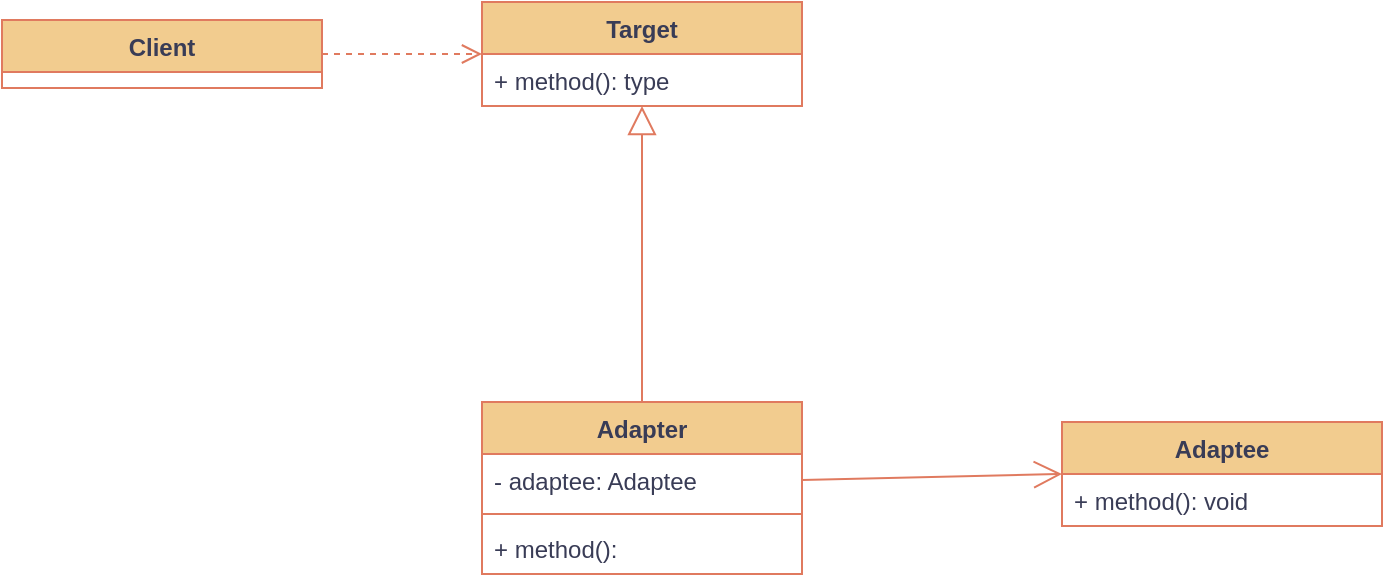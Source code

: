 <mxfile version="24.7.8">
  <diagram name="第 1 页" id="9Z65coRz9aoBy9UZVFLU">
    <mxGraphModel dx="1050" dy="629" grid="1" gridSize="10" guides="1" tooltips="1" connect="1" arrows="1" fold="1" page="1" pageScale="1" pageWidth="827" pageHeight="1169" math="0" shadow="0">
      <root>
        <mxCell id="0" />
        <mxCell id="1" parent="0" />
        <mxCell id="iWB6mLa_JwuCnPxh-lhZ-1" value="Adaptee" style="swimlane;fontStyle=1;align=center;verticalAlign=top;childLayout=stackLayout;horizontal=1;startSize=26;horizontalStack=0;resizeParent=1;resizeParentMax=0;resizeLast=0;collapsible=1;marginBottom=0;whiteSpace=wrap;html=1;direction=east;rounded=0;labelBackgroundColor=none;fillColor=#F2CC8F;strokeColor=#E07A5F;fontColor=#393C56;" parent="1" vertex="1">
          <mxGeometry x="580" y="270" width="160" height="52" as="geometry" />
        </mxCell>
        <mxCell id="iWB6mLa_JwuCnPxh-lhZ-4" value="+ method(&lt;span style=&quot;background-color: initial;&quot;&gt;): void&lt;/span&gt;" style="text;strokeColor=none;fillColor=none;align=left;verticalAlign=top;spacingLeft=4;spacingRight=4;overflow=hidden;rotatable=0;points=[[0,0.5],[1,0.5]];portConstraint=eastwest;whiteSpace=wrap;html=1;rounded=0;labelBackgroundColor=none;fontColor=#393C56;" parent="iWB6mLa_JwuCnPxh-lhZ-1" vertex="1">
          <mxGeometry y="26" width="160" height="26" as="geometry" />
        </mxCell>
        <mxCell id="v-_B-x7ug3M8-sYKBeoX-1" value="Adapter" style="swimlane;fontStyle=1;align=center;verticalAlign=top;childLayout=stackLayout;horizontal=1;startSize=26;horizontalStack=0;resizeParent=1;resizeParentMax=0;resizeLast=0;collapsible=1;marginBottom=0;whiteSpace=wrap;html=1;rounded=0;labelBackgroundColor=none;fillColor=#F2CC8F;strokeColor=#E07A5F;fontColor=#393C56;" vertex="1" parent="1">
          <mxGeometry x="290" y="260" width="160" height="86" as="geometry">
            <mxRectangle x="290" y="260" width="80" height="30" as="alternateBounds" />
          </mxGeometry>
        </mxCell>
        <mxCell id="v-_B-x7ug3M8-sYKBeoX-2" value="- adaptee: Adaptee" style="text;strokeColor=none;fillColor=none;align=left;verticalAlign=top;spacingLeft=4;spacingRight=4;overflow=hidden;rotatable=0;points=[[0,0.5],[1,0.5]];portConstraint=eastwest;whiteSpace=wrap;html=1;rounded=0;labelBackgroundColor=none;fontColor=#393C56;" vertex="1" parent="v-_B-x7ug3M8-sYKBeoX-1">
          <mxGeometry y="26" width="160" height="26" as="geometry" />
        </mxCell>
        <mxCell id="v-_B-x7ug3M8-sYKBeoX-3" value="" style="line;strokeWidth=1;fillColor=none;align=left;verticalAlign=middle;spacingTop=-1;spacingLeft=3;spacingRight=3;rotatable=0;labelPosition=right;points=[];portConstraint=eastwest;strokeColor=#E07A5F;rounded=0;labelBackgroundColor=none;fontColor=#393C56;" vertex="1" parent="v-_B-x7ug3M8-sYKBeoX-1">
          <mxGeometry y="52" width="160" height="8" as="geometry" />
        </mxCell>
        <mxCell id="v-_B-x7ug3M8-sYKBeoX-4" value="+ method():&amp;nbsp;" style="text;strokeColor=none;fillColor=none;align=left;verticalAlign=top;spacingLeft=4;spacingRight=4;overflow=hidden;rotatable=0;points=[[0,0.5],[1,0.5]];portConstraint=eastwest;whiteSpace=wrap;html=1;rounded=0;labelBackgroundColor=none;fontColor=#393C56;" vertex="1" parent="v-_B-x7ug3M8-sYKBeoX-1">
          <mxGeometry y="60" width="160" height="26" as="geometry" />
        </mxCell>
        <mxCell id="v-_B-x7ug3M8-sYKBeoX-5" value="" style="endArrow=open;endFill=1;endSize=12;html=1;rounded=0;entryX=0;entryY=0.5;entryDx=0;entryDy=0;exitX=1;exitY=0.5;exitDx=0;exitDy=0;labelBackgroundColor=none;strokeColor=#E07A5F;fontColor=default;" edge="1" parent="1" source="v-_B-x7ug3M8-sYKBeoX-2" target="iWB6mLa_JwuCnPxh-lhZ-1">
          <mxGeometry width="160" relative="1" as="geometry">
            <mxPoint x="430" y="320" as="sourcePoint" />
            <mxPoint x="490" y="330" as="targetPoint" />
          </mxGeometry>
        </mxCell>
        <mxCell id="v-_B-x7ug3M8-sYKBeoX-7" value="Target" style="swimlane;fontStyle=1;align=center;verticalAlign=top;childLayout=stackLayout;horizontal=1;startSize=26;horizontalStack=0;resizeParent=1;resizeParentMax=0;resizeLast=0;collapsible=1;marginBottom=0;whiteSpace=wrap;html=1;rounded=0;labelBackgroundColor=none;fillColor=#F2CC8F;strokeColor=#E07A5F;fontColor=#393C56;" vertex="1" parent="1">
          <mxGeometry x="290" y="60" width="160" height="52" as="geometry" />
        </mxCell>
        <mxCell id="v-_B-x7ug3M8-sYKBeoX-10" value="+ method(): type" style="text;strokeColor=none;fillColor=none;align=left;verticalAlign=top;spacingLeft=4;spacingRight=4;overflow=hidden;rotatable=0;points=[[0,0.5],[1,0.5]];portConstraint=eastwest;whiteSpace=wrap;html=1;rounded=0;labelBackgroundColor=none;fontColor=#393C56;" vertex="1" parent="v-_B-x7ug3M8-sYKBeoX-7">
          <mxGeometry y="26" width="160" height="26" as="geometry" />
        </mxCell>
        <mxCell id="v-_B-x7ug3M8-sYKBeoX-12" value="" style="endArrow=block;endFill=0;endSize=12;html=1;rounded=0;labelBackgroundColor=none;strokeColor=#E07A5F;fontColor=default;" edge="1" parent="1" source="v-_B-x7ug3M8-sYKBeoX-1" target="v-_B-x7ug3M8-sYKBeoX-7">
          <mxGeometry width="160" relative="1" as="geometry">
            <mxPoint x="400" y="320" as="sourcePoint" />
            <mxPoint x="560" y="320" as="targetPoint" />
          </mxGeometry>
        </mxCell>
        <mxCell id="v-_B-x7ug3M8-sYKBeoX-15" value="Client" style="swimlane;fontStyle=1;align=center;verticalAlign=top;childLayout=stackLayout;horizontal=1;startSize=26;horizontalStack=0;resizeParent=1;resizeParentMax=0;resizeLast=0;collapsible=1;marginBottom=0;whiteSpace=wrap;html=1;strokeColor=#E07A5F;fontColor=#393C56;fillColor=#F2CC8F;" vertex="1" parent="1">
          <mxGeometry x="50" y="69" width="160" height="34" as="geometry" />
        </mxCell>
        <mxCell id="v-_B-x7ug3M8-sYKBeoX-19" value="" style="html=1;verticalAlign=bottom;endArrow=open;dashed=1;endSize=8;curved=0;rounded=0;strokeColor=#E07A5F;fontColor=#393C56;fillColor=#F2CC8F;exitX=1;exitY=0.5;exitDx=0;exitDy=0;" edge="1" parent="1" source="v-_B-x7ug3M8-sYKBeoX-15" target="v-_B-x7ug3M8-sYKBeoX-7">
          <mxGeometry relative="1" as="geometry">
            <mxPoint x="200" y="100" as="sourcePoint" />
            <mxPoint x="310" y="320" as="targetPoint" />
          </mxGeometry>
        </mxCell>
      </root>
    </mxGraphModel>
  </diagram>
</mxfile>
